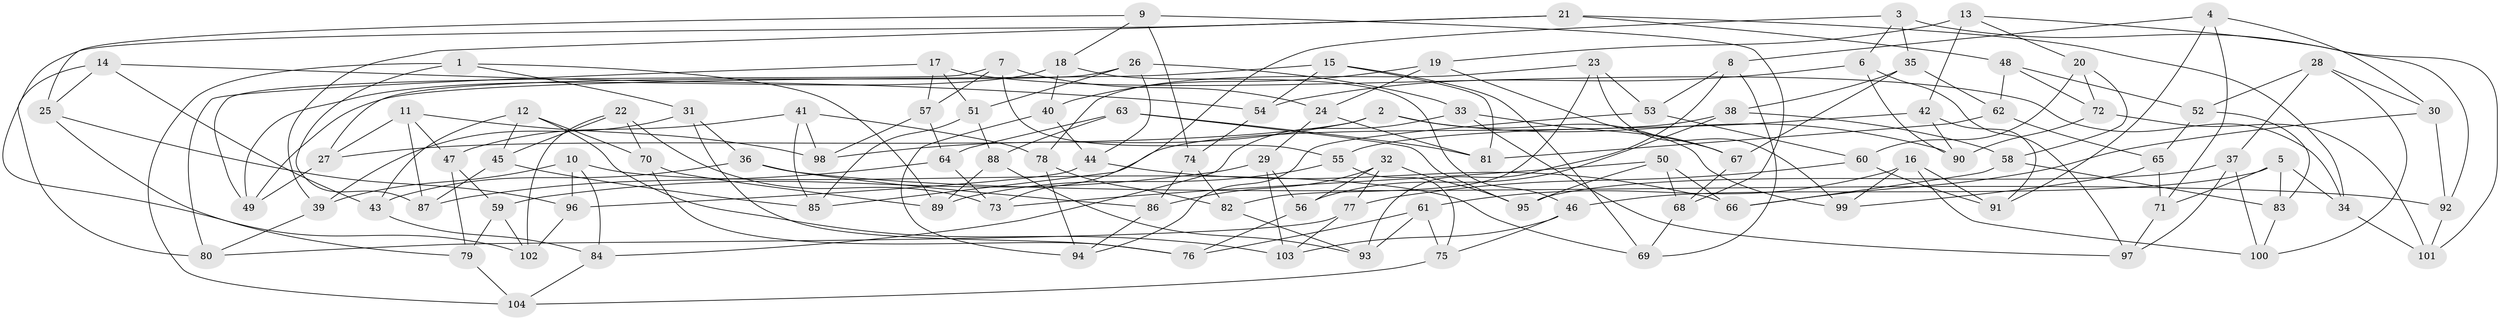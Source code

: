 // coarse degree distribution, {5: 0.12903225806451613, 6: 0.532258064516129, 4: 0.3064516129032258, 3: 0.03225806451612903}
// Generated by graph-tools (version 1.1) at 2025/38/03/04/25 23:38:15]
// undirected, 104 vertices, 208 edges
graph export_dot {
  node [color=gray90,style=filled];
  1;
  2;
  3;
  4;
  5;
  6;
  7;
  8;
  9;
  10;
  11;
  12;
  13;
  14;
  15;
  16;
  17;
  18;
  19;
  20;
  21;
  22;
  23;
  24;
  25;
  26;
  27;
  28;
  29;
  30;
  31;
  32;
  33;
  34;
  35;
  36;
  37;
  38;
  39;
  40;
  41;
  42;
  43;
  44;
  45;
  46;
  47;
  48;
  49;
  50;
  51;
  52;
  53;
  54;
  55;
  56;
  57;
  58;
  59;
  60;
  61;
  62;
  63;
  64;
  65;
  66;
  67;
  68;
  69;
  70;
  71;
  72;
  73;
  74;
  75;
  76;
  77;
  78;
  79;
  80;
  81;
  82;
  83;
  84;
  85;
  86;
  87;
  88;
  89;
  90;
  91;
  92;
  93;
  94;
  95;
  96;
  97;
  98;
  99;
  100;
  101;
  102;
  103;
  104;
  1 -- 104;
  1 -- 87;
  1 -- 89;
  1 -- 31;
  2 -- 90;
  2 -- 98;
  2 -- 27;
  2 -- 99;
  3 -- 6;
  3 -- 35;
  3 -- 73;
  3 -- 101;
  4 -- 71;
  4 -- 8;
  4 -- 91;
  4 -- 30;
  5 -- 46;
  5 -- 71;
  5 -- 34;
  5 -- 83;
  6 -- 97;
  6 -- 90;
  6 -- 54;
  7 -- 49;
  7 -- 24;
  7 -- 55;
  7 -- 57;
  8 -- 69;
  8 -- 93;
  8 -- 53;
  9 -- 68;
  9 -- 25;
  9 -- 74;
  9 -- 18;
  10 -- 96;
  10 -- 69;
  10 -- 84;
  10 -- 39;
  11 -- 47;
  11 -- 87;
  11 -- 27;
  11 -- 98;
  12 -- 103;
  12 -- 45;
  12 -- 43;
  12 -- 70;
  13 -- 20;
  13 -- 42;
  13 -- 92;
  13 -- 19;
  14 -- 54;
  14 -- 80;
  14 -- 43;
  14 -- 25;
  15 -- 49;
  15 -- 54;
  15 -- 69;
  15 -- 81;
  16 -- 100;
  16 -- 91;
  16 -- 99;
  16 -- 61;
  17 -- 80;
  17 -- 57;
  17 -- 51;
  17 -- 34;
  18 -- 40;
  18 -- 49;
  18 -- 46;
  19 -- 40;
  19 -- 67;
  19 -- 24;
  20 -- 60;
  20 -- 72;
  20 -- 58;
  21 -- 48;
  21 -- 102;
  21 -- 34;
  21 -- 39;
  22 -- 73;
  22 -- 70;
  22 -- 45;
  22 -- 102;
  23 -- 82;
  23 -- 53;
  23 -- 78;
  23 -- 99;
  24 -- 29;
  24 -- 81;
  25 -- 96;
  25 -- 79;
  26 -- 44;
  26 -- 27;
  26 -- 51;
  26 -- 33;
  27 -- 49;
  28 -- 37;
  28 -- 30;
  28 -- 52;
  28 -- 100;
  29 -- 103;
  29 -- 59;
  29 -- 56;
  30 -- 92;
  30 -- 66;
  31 -- 36;
  31 -- 76;
  31 -- 39;
  32 -- 86;
  32 -- 56;
  32 -- 95;
  32 -- 77;
  33 -- 84;
  33 -- 97;
  33 -- 67;
  34 -- 101;
  35 -- 62;
  35 -- 67;
  35 -- 38;
  36 -- 86;
  36 -- 43;
  36 -- 92;
  37 -- 97;
  37 -- 100;
  37 -- 95;
  38 -- 56;
  38 -- 58;
  38 -- 85;
  39 -- 80;
  40 -- 44;
  40 -- 94;
  41 -- 78;
  41 -- 47;
  41 -- 98;
  41 -- 85;
  42 -- 90;
  42 -- 91;
  42 -- 55;
  43 -- 84;
  44 -- 96;
  44 -- 66;
  45 -- 87;
  45 -- 85;
  46 -- 103;
  46 -- 75;
  47 -- 59;
  47 -- 79;
  48 -- 52;
  48 -- 72;
  48 -- 62;
  50 -- 68;
  50 -- 95;
  50 -- 73;
  50 -- 66;
  51 -- 85;
  51 -- 88;
  52 -- 65;
  52 -- 83;
  53 -- 94;
  53 -- 60;
  54 -- 74;
  55 -- 89;
  55 -- 75;
  56 -- 76;
  57 -- 98;
  57 -- 64;
  58 -- 66;
  58 -- 83;
  59 -- 102;
  59 -- 79;
  60 -- 91;
  60 -- 77;
  61 -- 75;
  61 -- 76;
  61 -- 93;
  62 -- 81;
  62 -- 65;
  63 -- 88;
  63 -- 81;
  63 -- 95;
  63 -- 64;
  64 -- 87;
  64 -- 73;
  65 -- 71;
  65 -- 99;
  67 -- 68;
  68 -- 69;
  70 -- 76;
  70 -- 89;
  71 -- 97;
  72 -- 101;
  72 -- 90;
  74 -- 82;
  74 -- 86;
  75 -- 104;
  77 -- 103;
  77 -- 80;
  78 -- 94;
  78 -- 82;
  79 -- 104;
  82 -- 93;
  83 -- 100;
  84 -- 104;
  86 -- 94;
  88 -- 89;
  88 -- 93;
  92 -- 101;
  96 -- 102;
}
